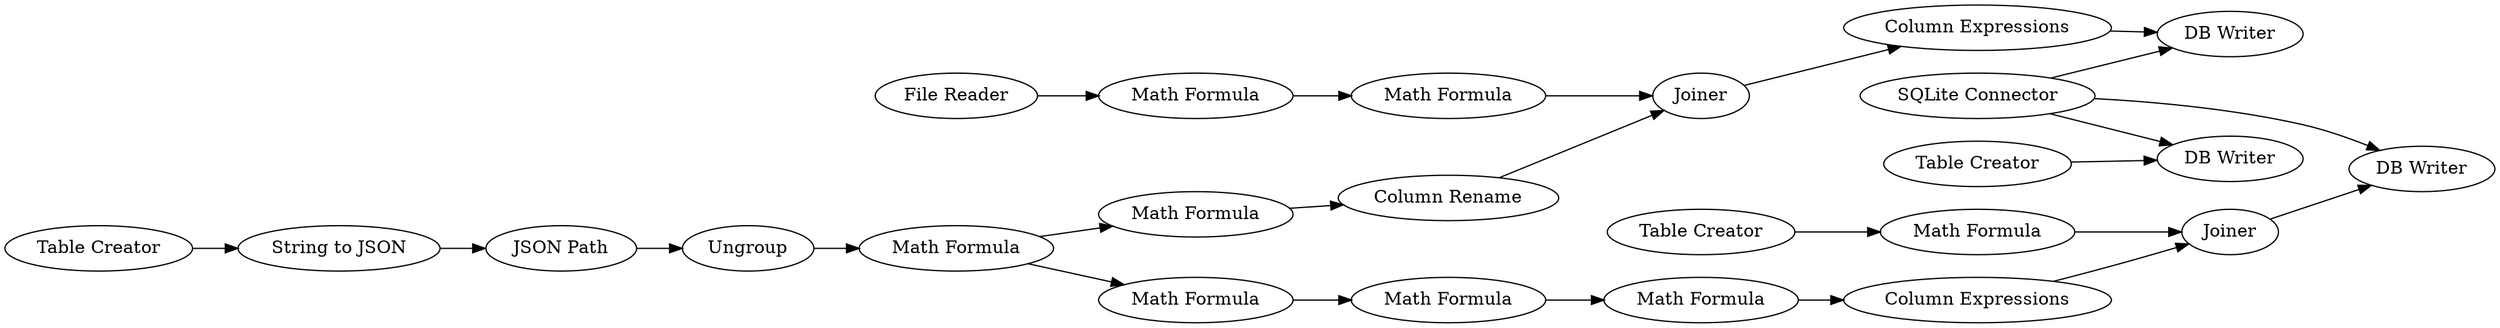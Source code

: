 digraph {
	"3453656955565331_6" [label="Math Formula"]
	"3453656955565331_2" [label="Table Creator"]
	"3453656955565331_19" [label="Math Formula"]
	"3453656955565331_1" [label="SQLite Connector"]
	"3453656955565331_7" [label="Math Formula"]
	"3453656955565331_21" [label="DB Writer"]
	"3453656955565331_20" [label="Column Expressions"]
	"3453656955565331_23" [label="DB Writer"]
	"3453656955565331_5" [label=Ungroup]
	"3453656955565331_24" [label="Column Expressions"]
	"3453656955565331_14" [label="File Reader"]
	"3453656955565331_10" [label="Math Formula"]
	"3453656955565331_18" [label="Column Rename"]
	"3453656955565331_13" [label="DB Writer"]
	"3453656955565331_3" [label="String to JSON"]
	"3453656955565331_15" [label="Math Formula"]
	"3453656955565331_4" [label="JSON Path"]
	"3453656955565331_11" [label="Math Formula"]
	"3453656955565331_8" [label="Math Formula"]
	"3453656955565331_16" [label="Math Formula"]
	"3453656955565331_22" [label="Table Creator"]
	"3453656955565331_12" [label=Joiner]
	"3453656955565331_17" [label=Joiner]
	"3453656955565331_9" [label="Table Creator"]
	"3453656955565331_10" -> "3453656955565331_12"
	"3453656955565331_1" -> "3453656955565331_13"
	"3453656955565331_8" -> "3453656955565331_11"
	"3453656955565331_22" -> "3453656955565331_23"
	"3453656955565331_4" -> "3453656955565331_5"
	"3453656955565331_6" -> "3453656955565331_7"
	"3453656955565331_3" -> "3453656955565331_4"
	"3453656955565331_6" -> "3453656955565331_16"
	"3453656955565331_16" -> "3453656955565331_18"
	"3453656955565331_18" -> "3453656955565331_17"
	"3453656955565331_17" -> "3453656955565331_20"
	"3453656955565331_12" -> "3453656955565331_13"
	"3453656955565331_15" -> "3453656955565331_19"
	"3453656955565331_14" -> "3453656955565331_15"
	"3453656955565331_7" -> "3453656955565331_8"
	"3453656955565331_5" -> "3453656955565331_6"
	"3453656955565331_1" -> "3453656955565331_21"
	"3453656955565331_20" -> "3453656955565331_21"
	"3453656955565331_24" -> "3453656955565331_12"
	"3453656955565331_11" -> "3453656955565331_24"
	"3453656955565331_2" -> "3453656955565331_3"
	"3453656955565331_1" -> "3453656955565331_23"
	"3453656955565331_9" -> "3453656955565331_10"
	"3453656955565331_19" -> "3453656955565331_17"
	rankdir=LR
}
